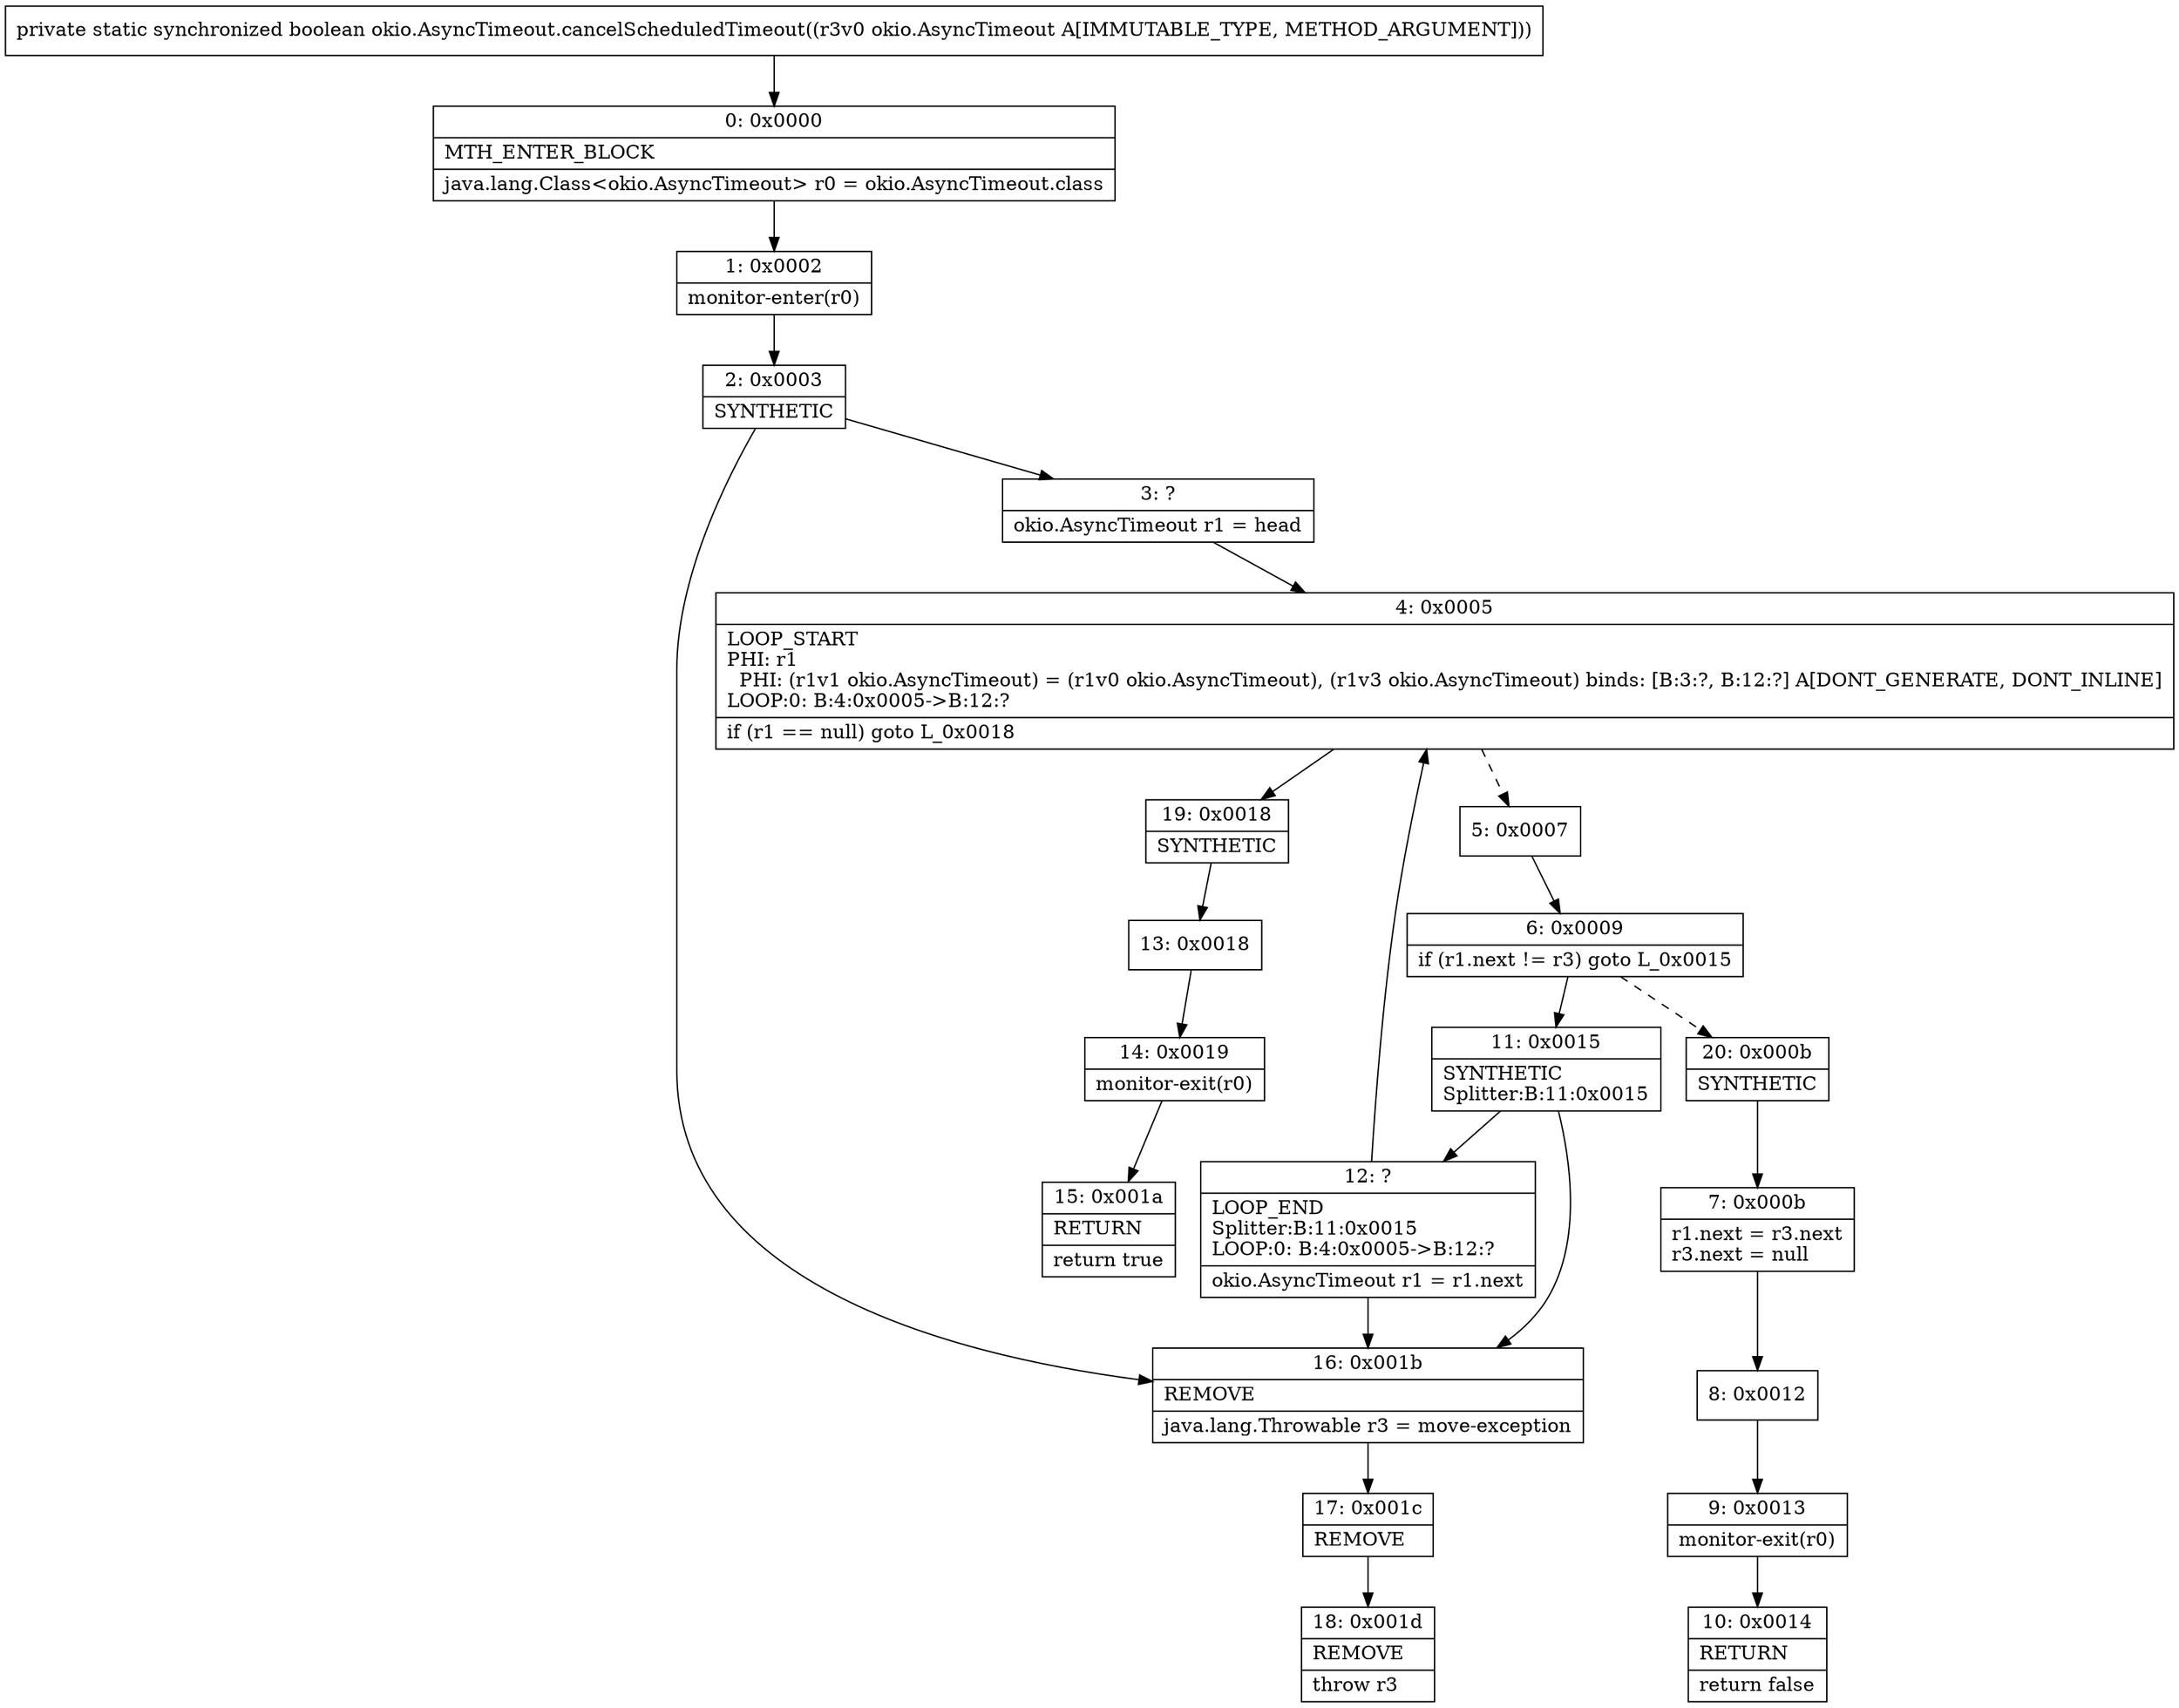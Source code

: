 digraph "CFG forokio.AsyncTimeout.cancelScheduledTimeout(Lokio\/AsyncTimeout;)Z" {
Node_0 [shape=record,label="{0\:\ 0x0000|MTH_ENTER_BLOCK\l|java.lang.Class\<okio.AsyncTimeout\> r0 = okio.AsyncTimeout.class\l}"];
Node_1 [shape=record,label="{1\:\ 0x0002|monitor\-enter(r0)\l}"];
Node_2 [shape=record,label="{2\:\ 0x0003|SYNTHETIC\l}"];
Node_3 [shape=record,label="{3\:\ ?|okio.AsyncTimeout r1 = head\l}"];
Node_4 [shape=record,label="{4\:\ 0x0005|LOOP_START\lPHI: r1 \l  PHI: (r1v1 okio.AsyncTimeout) = (r1v0 okio.AsyncTimeout), (r1v3 okio.AsyncTimeout) binds: [B:3:?, B:12:?] A[DONT_GENERATE, DONT_INLINE]\lLOOP:0: B:4:0x0005\-\>B:12:?\l|if (r1 == null) goto L_0x0018\l}"];
Node_5 [shape=record,label="{5\:\ 0x0007}"];
Node_6 [shape=record,label="{6\:\ 0x0009|if (r1.next != r3) goto L_0x0015\l}"];
Node_7 [shape=record,label="{7\:\ 0x000b|r1.next = r3.next\lr3.next = null\l}"];
Node_8 [shape=record,label="{8\:\ 0x0012}"];
Node_9 [shape=record,label="{9\:\ 0x0013|monitor\-exit(r0)\l}"];
Node_10 [shape=record,label="{10\:\ 0x0014|RETURN\l|return false\l}"];
Node_11 [shape=record,label="{11\:\ 0x0015|SYNTHETIC\lSplitter:B:11:0x0015\l}"];
Node_12 [shape=record,label="{12\:\ ?|LOOP_END\lSplitter:B:11:0x0015\lLOOP:0: B:4:0x0005\-\>B:12:?\l|okio.AsyncTimeout r1 = r1.next\l}"];
Node_13 [shape=record,label="{13\:\ 0x0018}"];
Node_14 [shape=record,label="{14\:\ 0x0019|monitor\-exit(r0)\l}"];
Node_15 [shape=record,label="{15\:\ 0x001a|RETURN\l|return true\l}"];
Node_16 [shape=record,label="{16\:\ 0x001b|REMOVE\l|java.lang.Throwable r3 = move\-exception\l}"];
Node_17 [shape=record,label="{17\:\ 0x001c|REMOVE\l}"];
Node_18 [shape=record,label="{18\:\ 0x001d|REMOVE\l|throw r3\l}"];
Node_19 [shape=record,label="{19\:\ 0x0018|SYNTHETIC\l}"];
Node_20 [shape=record,label="{20\:\ 0x000b|SYNTHETIC\l}"];
MethodNode[shape=record,label="{private static synchronized boolean okio.AsyncTimeout.cancelScheduledTimeout((r3v0 okio.AsyncTimeout A[IMMUTABLE_TYPE, METHOD_ARGUMENT])) }"];
MethodNode -> Node_0;
Node_0 -> Node_1;
Node_1 -> Node_2;
Node_2 -> Node_3;
Node_2 -> Node_16;
Node_3 -> Node_4;
Node_4 -> Node_5[style=dashed];
Node_4 -> Node_19;
Node_5 -> Node_6;
Node_6 -> Node_11;
Node_6 -> Node_20[style=dashed];
Node_7 -> Node_8;
Node_8 -> Node_9;
Node_9 -> Node_10;
Node_11 -> Node_12;
Node_11 -> Node_16;
Node_12 -> Node_16;
Node_12 -> Node_4;
Node_13 -> Node_14;
Node_14 -> Node_15;
Node_16 -> Node_17;
Node_17 -> Node_18;
Node_19 -> Node_13;
Node_20 -> Node_7;
}

